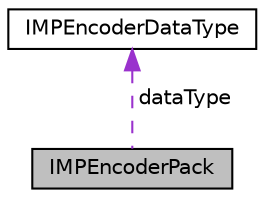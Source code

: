 digraph "IMPEncoderPack"
{
  edge [fontname="Helvetica",fontsize="10",labelfontname="Helvetica",labelfontsize="10"];
  node [fontname="Helvetica",fontsize="10",shape=record];
  Node1 [label="IMPEncoderPack",height=0.2,width=0.4,color="black", fillcolor="grey75", style="filled", fontcolor="black"];
  Node2 -> Node1 [dir="back",color="darkorchid3",fontsize="10",style="dashed",label=" dataType" ,fontname="Helvetica"];
  Node2 [label="IMPEncoderDataType",height=0.2,width=0.4,color="black", fillcolor="white", style="filled",URL="$unionIMPEncoderDataType.html"];
}
